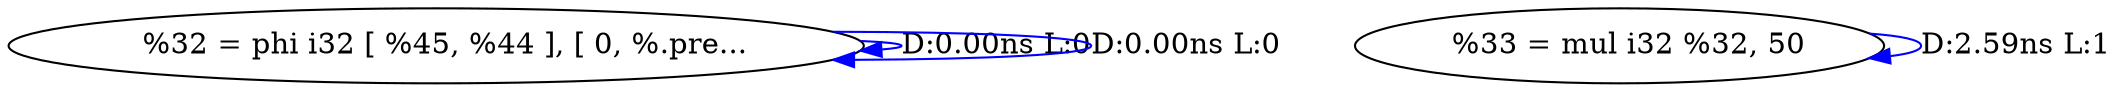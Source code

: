 digraph {
Node0x25d8880[label="  %32 = phi i32 [ %45, %44 ], [ 0, %.pre..."];
Node0x25d8880 -> Node0x25d8880[label="D:0.00ns L:0",color=blue];
Node0x25d8880 -> Node0x25d8880[label="D:0.00ns L:0",color=blue];
Node0x25d8960[label="  %33 = mul i32 %32, 50"];
Node0x25d8960 -> Node0x25d8960[label="D:2.59ns L:1",color=blue];
}
